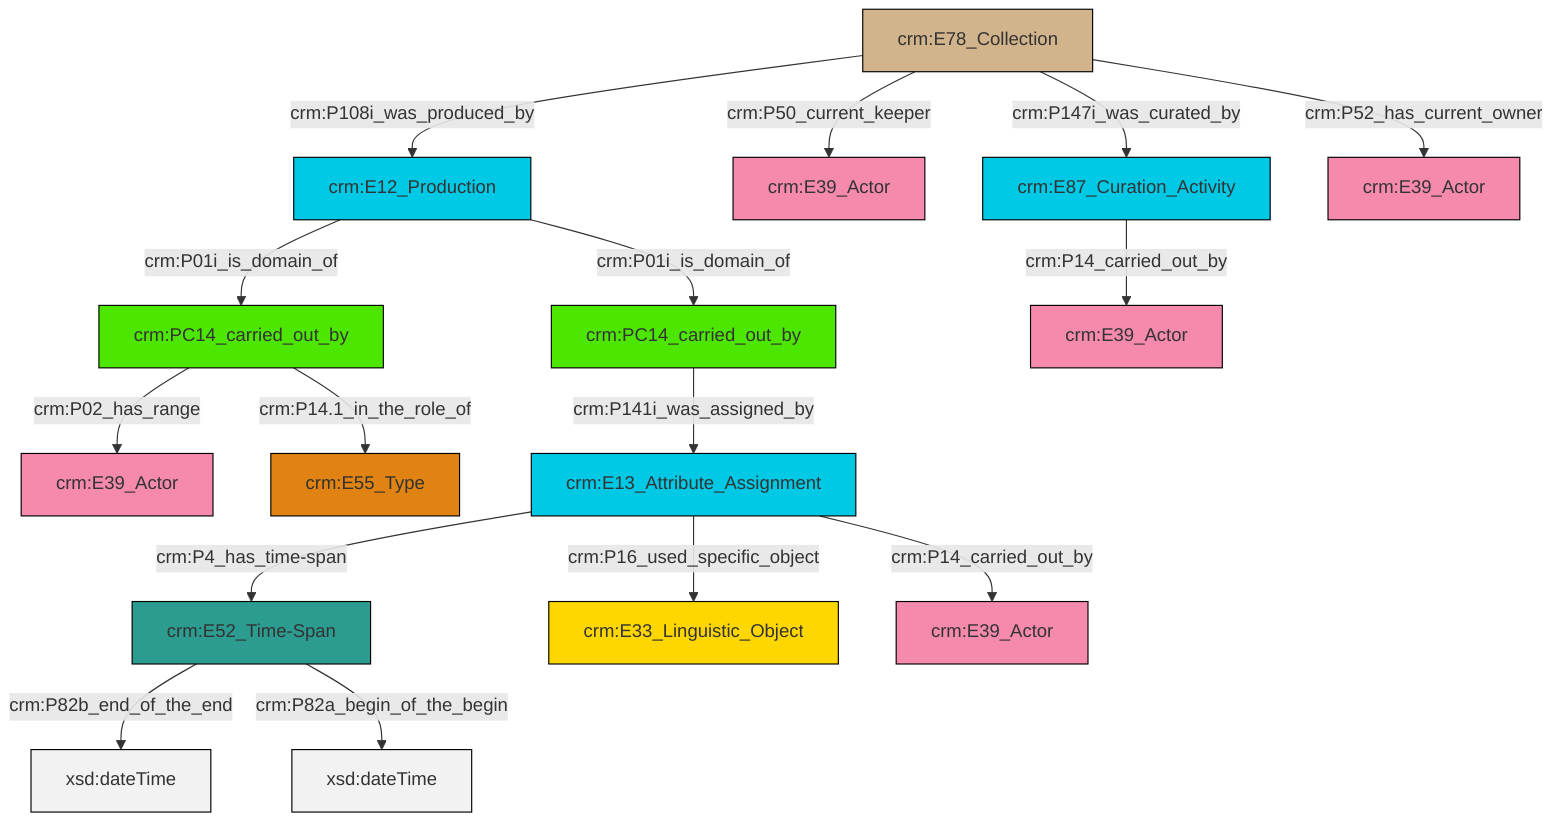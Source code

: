 graph TD
classDef Literal fill:#f2f2f2,stroke:#000000;
classDef CRM_Entity fill:#FFFFFF,stroke:#000000;
classDef Temporal_Entity fill:#00C9E6, stroke:#000000;
classDef Type fill:#E18312, stroke:#000000;
classDef Time-Span fill:#2C9C91, stroke:#000000;
classDef Appellation fill:#FFEB7F, stroke:#000000;
classDef Place fill:#008836, stroke:#000000;
classDef Persistent_Item fill:#B266B2, stroke:#000000;
classDef Conceptual_Object fill:#FFD700, stroke:#000000;
classDef Physical_Thing fill:#D2B48C, stroke:#000000;
classDef Actor fill:#f58aad, stroke:#000000;
classDef PC_Classes fill:#4ce600, stroke:#000000;
classDef Multi fill:#cccccc,stroke:#000000;

2["crm:E13_Attribute_Assignment"]:::Temporal_Entity -->|crm:P4_has_time-span| 3["crm:E52_Time-Span"]:::Time-Span
6["crm:PC14_carried_out_by"]:::PC_Classes -->|crm:P02_has_range| 7["crm:E39_Actor"]:::Actor
0["crm:E78_Collection"]:::Physical_Thing -->|crm:P108i_was_produced_by| 8["crm:E12_Production"]:::Temporal_Entity
8["crm:E12_Production"]:::Temporal_Entity -->|crm:P01i_is_domain_of| 6["crm:PC14_carried_out_by"]:::PC_Classes
0["crm:E78_Collection"]:::Physical_Thing -->|crm:P50_current_keeper| 9["crm:E39_Actor"]:::Actor
14["crm:PC14_carried_out_by"]:::PC_Classes -->|crm:P141i_was_assigned_by| 2["crm:E13_Attribute_Assignment"]:::Temporal_Entity
3["crm:E52_Time-Span"]:::Time-Span -->|crm:P82b_end_of_the_end| 19[xsd:dateTime]:::Literal
2["crm:E13_Attribute_Assignment"]:::Temporal_Entity -->|crm:P16_used_specific_object| 20["crm:E33_Linguistic_Object"]:::Conceptual_Object
6["crm:PC14_carried_out_by"]:::PC_Classes -->|crm:P14.1_in_the_role_of| 15["crm:E55_Type"]:::Type
8["crm:E12_Production"]:::Temporal_Entity -->|crm:P01i_is_domain_of| 14["crm:PC14_carried_out_by"]:::PC_Classes
0["crm:E78_Collection"]:::Physical_Thing -->|crm:P147i_was_curated_by| 4["crm:E87_Curation_Activity"]:::Temporal_Entity
3["crm:E52_Time-Span"]:::Time-Span -->|crm:P82a_begin_of_the_begin| 26[xsd:dateTime]:::Literal
2["crm:E13_Attribute_Assignment"]:::Temporal_Entity -->|crm:P14_carried_out_by| 27["crm:E39_Actor"]:::Actor
4["crm:E87_Curation_Activity"]:::Temporal_Entity -->|crm:P14_carried_out_by| 12["crm:E39_Actor"]:::Actor
0["crm:E78_Collection"]:::Physical_Thing -->|crm:P52_has_current_owner| 17["crm:E39_Actor"]:::Actor